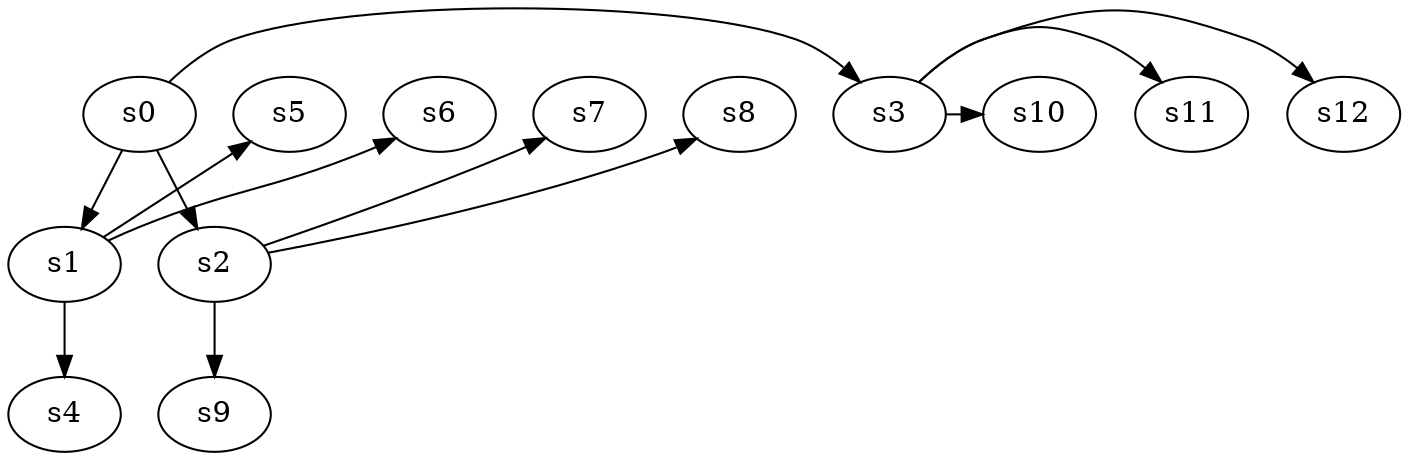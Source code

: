 digraph game_0328_branch_3_3 {
    s0 [name="s0", player=1];
    s1 [name="s1", player=1];
    s2 [name="s2", player=0];
    s3 [name="s3", player=1];
    s4 [name="s4", player=1, target=1];
    s5 [name="s5", player=1];
    s6 [name="s6", player=1];
    s7 [name="s7", player=0];
    s8 [name="s8", player=0];
    s9 [name="s9", player=0];
    s10 [name="s10", player=0];
    s11 [name="s11", player=0];
    s12 [name="s12", player=0, target=1];

    s0 -> s1;
    s0 -> s2;
    s0 -> s3 [constraint="!(time % 5 == 0)"];
    s1 -> s4;
    s1 -> s5 [constraint="time % 3 == 0 || time % 2 == 1"];
    s1 -> s6 [constraint="time == 3"];
    s2 -> s7 [constraint="time == 0 || time == 5 || time == 6 || time == 14"];
    s2 -> s8 [constraint="!(time % 4 == 0)"];
    s2 -> s9;
    s3 -> s10 [constraint="!(time % 4 == 0)"];
    s3 -> s11 [constraint="time == 3"];
    s3 -> s12 [constraint="time % 2 == 0 || time % 2 == 1"];
}
